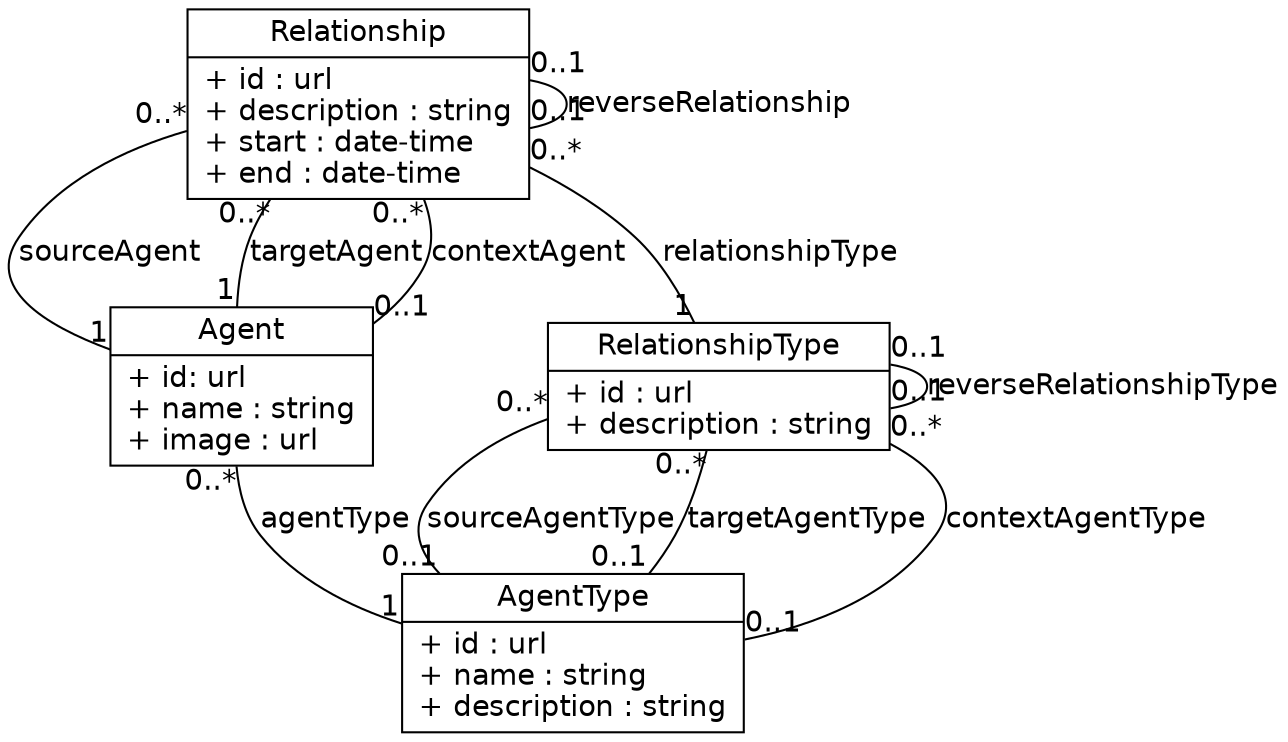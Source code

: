 // structure copied from
// http://www.ffnn.nl/pages/articles/media/uml-diagrams-using-graphviz-dot.php

digraph G {
  fontname = "Bitstream Vera Sans"
  fontsize = 14

  node [
    fontname = "Bitstream Vera Sans"
    fontsize = 14
    shape = "record"
  ]

  edge [
    fontname = "Bitstream Vera Sans"
    fontsize = 14
    arrowhead = "none"
  ]

  AgentType [
    label = "{AgentType|+ id : url\l+ name : string\l+ description : string\l}"
  ]

  Agent [
    label = "{Agent|+ id: url\l+ name : string\l+ image : url\l}"
  ]

  RelationshipType [
    label = "{RelationshipType|+ id : url\l+ description : string\l}"
  ]

  Relationship [
    label = "{Relationship|+ id : url\l+ description : string\l+ start : date-time\l+ end : date-time\l}"
  ]

  edge [
    headlabel = "1"
    taillabel = "0..*"
  ]

  edge[
    label = "sourceAgent"
  ]
  Relationship -> Agent
  edge [
    label = "targetAgent"
  ]
  Relationship -> Agent

  edge [
    headlabel = "0..1"
    label = "contextAgent"
  ]
  Relationship -> Agent

  edge [
    headlabel = "0..1"
    taillabel = "0..*"
  ]

  edge[
    label = "sourceAgentType"
  ]
  RelationshipType -> AgentType
  edge [
    label = "targetAgentType"
  ]
  RelationshipType -> AgentType
  edge [
    label = "contextAgentType"
  ]
  RelationshipType -> AgentType

  edge [
    headlabel = "1"
    taillabel = "0..*"
  ]

  edge [
    label = "relationshipType"
  ]
  Relationship -> RelationshipType

  edge [
    label = "agentType"
  ]
  Agent -> AgentType

  edge [
    headlabel = "0..1"
    taillabel = "0..1"
  ]
  
  edge [
    label = "reverseRelationshipType"
  ]
  RelationshipType -> RelationshipType

  edge [
    label = "reverseRelationship"
  ]
  Relationship -> Relationship
}
